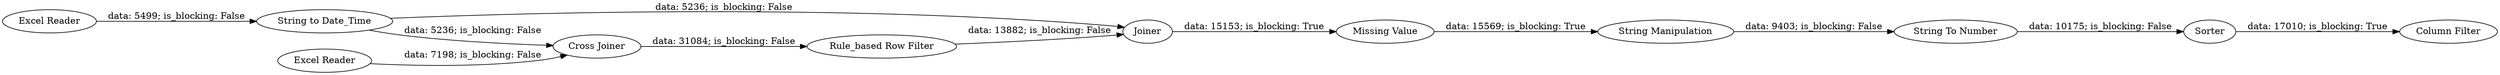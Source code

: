 digraph {
	"-2312201183924919731_4" [label="Cross Joiner"]
	"-2312201183924919731_2" [label="Excel Reader"]
	"-2312201183924919731_12" [label="String To Number"]
	"-2312201183924919731_7" [label=Joiner]
	"-2312201183924919731_10" [label=Sorter]
	"-2312201183924919731_8" [label="Missing Value"]
	"-2312201183924919731_11" [label="Column Filter"]
	"-2312201183924919731_1" [label="Excel Reader"]
	"-2312201183924919731_3" [label="String to Date_Time"]
	"-2312201183924919731_5" [label="Rule_based Row Filter"]
	"-2312201183924919731_9" [label="String Manipulation"]
	"-2312201183924919731_3" -> "-2312201183924919731_7" [label="data: 5236; is_blocking: False"]
	"-2312201183924919731_7" -> "-2312201183924919731_8" [label="data: 15153; is_blocking: True"]
	"-2312201183924919731_5" -> "-2312201183924919731_7" [label="data: 13882; is_blocking: False"]
	"-2312201183924919731_3" -> "-2312201183924919731_4" [label="data: 5236; is_blocking: False"]
	"-2312201183924919731_9" -> "-2312201183924919731_12" [label="data: 9403; is_blocking: False"]
	"-2312201183924919731_10" -> "-2312201183924919731_11" [label="data: 17010; is_blocking: True"]
	"-2312201183924919731_12" -> "-2312201183924919731_10" [label="data: 10175; is_blocking: False"]
	"-2312201183924919731_4" -> "-2312201183924919731_5" [label="data: 31084; is_blocking: False"]
	"-2312201183924919731_8" -> "-2312201183924919731_9" [label="data: 15569; is_blocking: True"]
	"-2312201183924919731_2" -> "-2312201183924919731_4" [label="data: 7198; is_blocking: False"]
	"-2312201183924919731_1" -> "-2312201183924919731_3" [label="data: 5499; is_blocking: False"]
	rankdir=LR
}
